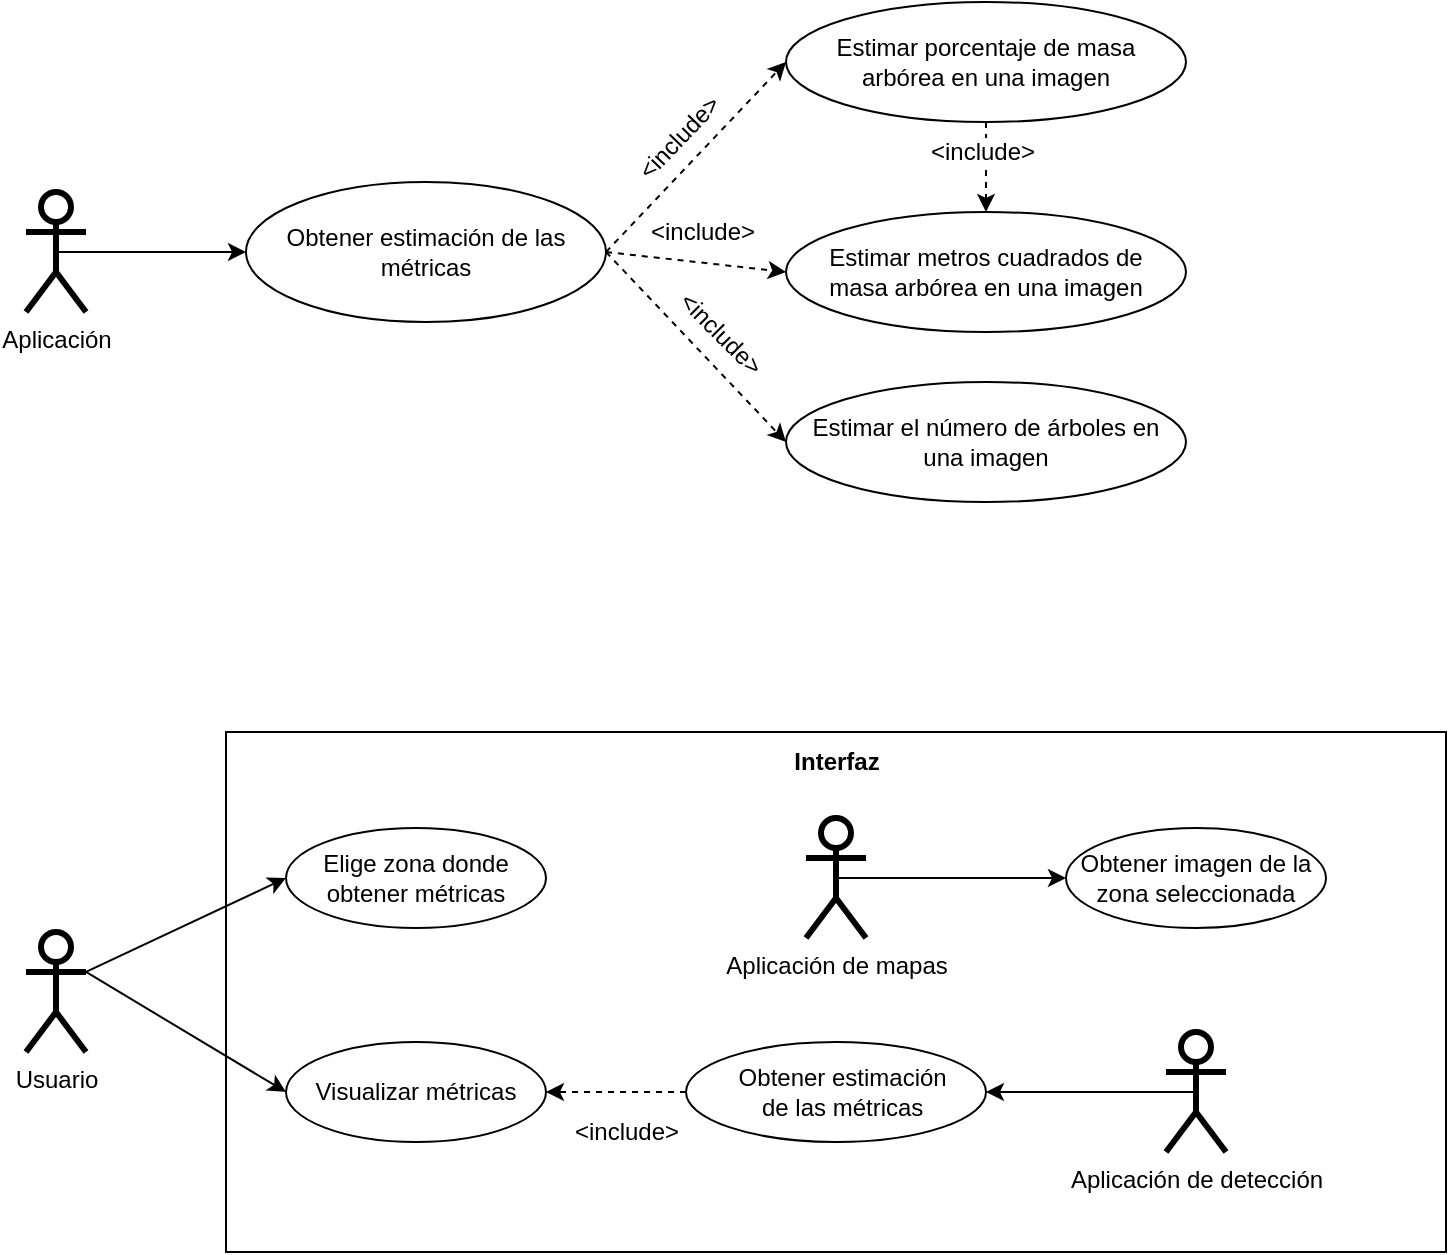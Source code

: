 <mxfile version="12.7.9" type="github">
  <diagram name="Page-1" id="e7e014a7-5840-1c2e-5031-d8a46d1fe8dd">
    <mxGraphModel dx="-625" dy="1735" grid="1" gridSize="10" guides="1" tooltips="1" connect="1" arrows="1" fold="1" page="1" pageScale="1" pageWidth="1169" pageHeight="826" background="#ffffff" math="0" shadow="0">
      <root>
        <mxCell id="0" />
        <mxCell id="1" parent="0" />
        <mxCell id="Bx2zYsF5rhVIZIC6NxYB-51" value="&lt;b&gt;Interfaz&lt;br&gt;&lt;br&gt;&lt;br&gt;&lt;br&gt;&lt;br&gt;&lt;br&gt;&lt;br&gt;&lt;br&gt;&lt;br&gt;&lt;br&gt;&lt;br&gt;&lt;br&gt;&lt;br&gt;&lt;br&gt;&lt;br&gt;&lt;br&gt;&lt;br&gt;&lt;/b&gt;" style="html=1;" parent="1" vertex="1">
          <mxGeometry x="1320" y="340" width="610" height="260" as="geometry" />
        </mxCell>
        <mxCell id="Bx2zYsF5rhVIZIC6NxYB-50" style="rounded=0;orthogonalLoop=1;jettySize=auto;html=1;entryX=0;entryY=0.5;entryDx=0;entryDy=0;exitX=1;exitY=0.333;exitDx=0;exitDy=0;exitPerimeter=0;strokeWidth=1;" parent="1" source="Bx2zYsF5rhVIZIC6NxYB-41" target="Bx2zYsF5rhVIZIC6NxYB-48" edge="1">
          <mxGeometry relative="1" as="geometry">
            <mxPoint x="1250" y="480" as="sourcePoint" />
          </mxGeometry>
        </mxCell>
        <mxCell id="Bx2zYsF5rhVIZIC6NxYB-62" style="rounded=0;orthogonalLoop=1;jettySize=auto;html=1;entryX=0;entryY=0.5;entryDx=0;entryDy=0;strokeColor=#000000;exitX=1;exitY=0.333;exitDx=0;exitDy=0;exitPerimeter=0;strokeWidth=1;" parent="1" source="Bx2zYsF5rhVIZIC6NxYB-41" target="Bx2zYsF5rhVIZIC6NxYB-56" edge="1">
          <mxGeometry relative="1" as="geometry" />
        </mxCell>
        <mxCell id="Bx2zYsF5rhVIZIC6NxYB-41" value="Usuario" style="shape=umlActor;verticalLabelPosition=bottom;labelBackgroundColor=#ffffff;verticalAlign=top;html=1;strokeWidth=3;" parent="1" vertex="1">
          <mxGeometry x="1220" y="440" width="30" height="60" as="geometry" />
        </mxCell>
        <mxCell id="Bx2zYsF5rhVIZIC6NxYB-48" value="Elige zona donde obtener métricas" style="ellipse;whiteSpace=wrap;html=1;" parent="1" vertex="1">
          <mxGeometry x="1350" y="388" width="130" height="50" as="geometry" />
        </mxCell>
        <mxCell id="Bx2zYsF5rhVIZIC6NxYB-66" style="edgeStyle=none;rounded=0;orthogonalLoop=1;jettySize=auto;html=1;exitX=0.5;exitY=0.5;exitDx=0;exitDy=0;exitPerimeter=0;entryX=0;entryY=0.5;entryDx=0;entryDy=0;strokeColor=#000000;strokeWidth=1;" parent="1" source="Bx2zYsF5rhVIZIC6NxYB-52" target="Bx2zYsF5rhVIZIC6NxYB-65" edge="1">
          <mxGeometry relative="1" as="geometry" />
        </mxCell>
        <mxCell id="Bx2zYsF5rhVIZIC6NxYB-52" value="Aplicación de mapas" style="shape=umlActor;verticalLabelPosition=bottom;labelBackgroundColor=#ffffff;verticalAlign=top;html=1;strokeWidth=3;" parent="1" vertex="1">
          <mxGeometry x="1610" y="383" width="30" height="60" as="geometry" />
        </mxCell>
        <mxCell id="Bx2zYsF5rhVIZIC6NxYB-69" style="edgeStyle=none;rounded=0;orthogonalLoop=1;jettySize=auto;html=1;exitX=0.5;exitY=0.5;exitDx=0;exitDy=0;exitPerimeter=0;entryX=1;entryY=0.5;entryDx=0;entryDy=0;strokeColor=#000000;strokeWidth=1;" parent="1" source="Bx2zYsF5rhVIZIC6NxYB-55" target="Bx2zYsF5rhVIZIC6NxYB-67" edge="1">
          <mxGeometry relative="1" as="geometry" />
        </mxCell>
        <mxCell id="Bx2zYsF5rhVIZIC6NxYB-55" value="Aplicación de detección" style="shape=umlActor;verticalLabelPosition=bottom;labelBackgroundColor=#ffffff;verticalAlign=top;html=1;strokeWidth=3;" parent="1" vertex="1">
          <mxGeometry x="1790" y="490" width="30" height="60" as="geometry" />
        </mxCell>
        <mxCell id="Bx2zYsF5rhVIZIC6NxYB-56" value="Visualizar métricas" style="ellipse;whiteSpace=wrap;html=1;" parent="1" vertex="1">
          <mxGeometry x="1350" y="495" width="130" height="50" as="geometry" />
        </mxCell>
        <mxCell id="Bx2zYsF5rhVIZIC6NxYB-65" value="Obtener imagen de la zona seleccionada" style="ellipse;whiteSpace=wrap;html=1;" parent="1" vertex="1">
          <mxGeometry x="1740" y="388" width="130" height="50" as="geometry" />
        </mxCell>
        <mxCell id="Bx2zYsF5rhVIZIC6NxYB-81" style="edgeStyle=none;rounded=0;orthogonalLoop=1;jettySize=auto;html=1;entryX=1;entryY=0.5;entryDx=0;entryDy=0;dashed=1;strokeColor=#000000;strokeWidth=1;" parent="1" source="Bx2zYsF5rhVIZIC6NxYB-67" target="Bx2zYsF5rhVIZIC6NxYB-56" edge="1">
          <mxGeometry relative="1" as="geometry" />
        </mxCell>
        <mxCell id="Bx2zYsF5rhVIZIC6NxYB-82" value="&amp;lt;include&amp;gt;" style="text;html=1;align=center;verticalAlign=middle;resizable=0;points=[];labelBackgroundColor=#ffffff;" parent="Bx2zYsF5rhVIZIC6NxYB-81" vertex="1" connectable="0">
          <mxGeometry x="-0.486" relative="1" as="geometry">
            <mxPoint x="-12" y="20" as="offset" />
          </mxGeometry>
        </mxCell>
        <mxCell id="Bx2zYsF5rhVIZIC6NxYB-67" value="&amp;nbsp; &amp;nbsp; &amp;nbsp; &amp;nbsp;Obtener estimación&amp;nbsp; &amp;nbsp; &amp;nbsp; &amp;nbsp; de las métricas" style="ellipse;whiteSpace=wrap;html=1;" parent="1" vertex="1">
          <mxGeometry x="1550" y="495" width="150" height="50" as="geometry" />
        </mxCell>
        <mxCell id="Bx2zYsF5rhVIZIC6NxYB-76" style="edgeStyle=none;rounded=0;orthogonalLoop=1;jettySize=auto;html=1;exitX=1;exitY=0.5;exitDx=0;exitDy=0;entryX=0;entryY=0.5;entryDx=0;entryDy=0;strokeColor=#000000;strokeWidth=1;dashed=1;" parent="1" source="dX8nluHNVAPqXxCFdAsp-2" target="Bx2zYsF5rhVIZIC6NxYB-72" edge="1">
          <mxGeometry relative="1" as="geometry">
            <mxPoint x="1440" y="100" as="sourcePoint" />
          </mxGeometry>
        </mxCell>
        <mxCell id="Bx2zYsF5rhVIZIC6NxYB-77" style="edgeStyle=none;rounded=0;orthogonalLoop=1;jettySize=auto;html=1;exitX=1;exitY=0.5;exitDx=0;exitDy=0;entryX=0;entryY=0.5;entryDx=0;entryDy=0;strokeColor=#000000;strokeWidth=1;dashed=1;" parent="1" source="dX8nluHNVAPqXxCFdAsp-2" target="Bx2zYsF5rhVIZIC6NxYB-71" edge="1">
          <mxGeometry relative="1" as="geometry">
            <mxPoint x="1440" y="100" as="sourcePoint" />
          </mxGeometry>
        </mxCell>
        <mxCell id="Bx2zYsF5rhVIZIC6NxYB-78" style="edgeStyle=none;rounded=0;orthogonalLoop=1;jettySize=auto;html=1;exitX=1;exitY=0.5;exitDx=0;exitDy=0;entryX=0;entryY=0.5;entryDx=0;entryDy=0;strokeColor=#000000;strokeWidth=1;dashed=1;" parent="1" source="dX8nluHNVAPqXxCFdAsp-2" target="Bx2zYsF5rhVIZIC6NxYB-73" edge="1">
          <mxGeometry relative="1" as="geometry">
            <mxPoint x="1440" y="100" as="sourcePoint" />
          </mxGeometry>
        </mxCell>
        <mxCell id="dX8nluHNVAPqXxCFdAsp-3" style="edgeStyle=orthogonalEdgeStyle;rounded=0;orthogonalLoop=1;jettySize=auto;html=1;exitX=0.5;exitY=0.5;exitDx=0;exitDy=0;exitPerimeter=0;entryX=0;entryY=0.5;entryDx=0;entryDy=0;" edge="1" parent="1" source="Bx2zYsF5rhVIZIC6NxYB-70" target="dX8nluHNVAPqXxCFdAsp-2">
          <mxGeometry relative="1" as="geometry" />
        </mxCell>
        <mxCell id="Bx2zYsF5rhVIZIC6NxYB-70" value="Aplicación" style="shape=umlActor;verticalLabelPosition=bottom;labelBackgroundColor=#ffffff;verticalAlign=top;html=1;strokeWidth=3;" parent="1" vertex="1">
          <mxGeometry x="1220" y="70" width="30" height="60" as="geometry" />
        </mxCell>
        <mxCell id="Bx2zYsF5rhVIZIC6NxYB-71" value="Estimar metros cuadrados de masa arbórea en una imagen" style="ellipse;whiteSpace=wrap;align=center;html=1;spacingLeft=8;spacingRight=8;" parent="1" vertex="1">
          <mxGeometry x="1600" y="80" width="200" height="60" as="geometry" />
        </mxCell>
        <mxCell id="Bx2zYsF5rhVIZIC6NxYB-79" style="edgeStyle=none;rounded=0;orthogonalLoop=1;jettySize=auto;html=1;entryX=0.5;entryY=0;entryDx=0;entryDy=0;strokeColor=#000000;strokeWidth=1;dashed=1;" parent="1" source="Bx2zYsF5rhVIZIC6NxYB-72" target="Bx2zYsF5rhVIZIC6NxYB-71" edge="1">
          <mxGeometry relative="1" as="geometry" />
        </mxCell>
        <mxCell id="Bx2zYsF5rhVIZIC6NxYB-80" value="&amp;lt;include&amp;gt;" style="text;html=1;align=center;verticalAlign=middle;resizable=0;points=[];labelBackgroundColor=#ffffff;" parent="Bx2zYsF5rhVIZIC6NxYB-79" vertex="1" connectable="0">
          <mxGeometry x="-0.333" y="-2" relative="1" as="geometry">
            <mxPoint as="offset" />
          </mxGeometry>
        </mxCell>
        <mxCell id="Bx2zYsF5rhVIZIC6NxYB-72" value="Estimar porcentaje de masa arbórea en una imagen" style="ellipse;whiteSpace=wrap;align=center;html=1;spacingLeft=8;spacingRight=8;" parent="1" vertex="1">
          <mxGeometry x="1600" y="-25" width="200" height="60" as="geometry" />
        </mxCell>
        <mxCell id="Bx2zYsF5rhVIZIC6NxYB-73" value="Estimar el número de árboles en una imagen" style="ellipse;whiteSpace=wrap;align=center;html=1;spacingLeft=8;spacingRight=8;" parent="1" vertex="1">
          <mxGeometry x="1600" y="165" width="200" height="60" as="geometry" />
        </mxCell>
        <mxCell id="dX8nluHNVAPqXxCFdAsp-2" value="Obtener estimación de las métricas" style="ellipse;whiteSpace=wrap;html=1;" vertex="1" parent="1">
          <mxGeometry x="1330" y="65" width="180" height="70" as="geometry" />
        </mxCell>
        <mxCell id="dX8nluHNVAPqXxCFdAsp-4" value="&amp;lt;include&amp;gt;" style="text;html=1;align=center;verticalAlign=middle;resizable=0;points=[];labelBackgroundColor=#ffffff;rotation=45;" vertex="1" connectable="0" parent="1">
          <mxGeometry x="1589.997" y="135" as="geometry">
            <mxPoint x="-12" y="20" as="offset" />
          </mxGeometry>
        </mxCell>
        <mxCell id="dX8nluHNVAPqXxCFdAsp-5" value="&amp;lt;include&amp;gt;" style="text;html=1;align=center;verticalAlign=middle;resizable=0;points=[];labelBackgroundColor=#ffffff;rotation=-46;" vertex="1" connectable="0" parent="1">
          <mxGeometry x="1539.997" y="20" as="geometry">
            <mxPoint x="-12" y="20" as="offset" />
          </mxGeometry>
        </mxCell>
        <mxCell id="dX8nluHNVAPqXxCFdAsp-6" value="&amp;lt;include&amp;gt;" style="text;html=1;align=center;verticalAlign=middle;resizable=0;points=[];labelBackgroundColor=#ffffff;" vertex="1" connectable="0" parent="1">
          <mxGeometry x="1569.997" y="70" as="geometry">
            <mxPoint x="-12" y="20" as="offset" />
          </mxGeometry>
        </mxCell>
      </root>
    </mxGraphModel>
  </diagram>
</mxfile>
